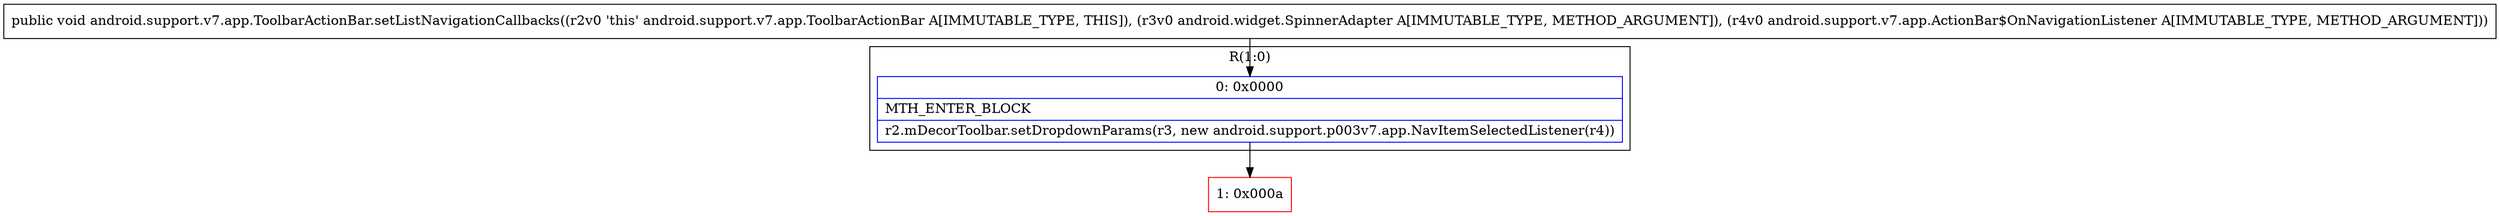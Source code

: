 digraph "CFG forandroid.support.v7.app.ToolbarActionBar.setListNavigationCallbacks(Landroid\/widget\/SpinnerAdapter;Landroid\/support\/v7\/app\/ActionBar$OnNavigationListener;)V" {
subgraph cluster_Region_74007913 {
label = "R(1:0)";
node [shape=record,color=blue];
Node_0 [shape=record,label="{0\:\ 0x0000|MTH_ENTER_BLOCK\l|r2.mDecorToolbar.setDropdownParams(r3, new android.support.p003v7.app.NavItemSelectedListener(r4))\l}"];
}
Node_1 [shape=record,color=red,label="{1\:\ 0x000a}"];
MethodNode[shape=record,label="{public void android.support.v7.app.ToolbarActionBar.setListNavigationCallbacks((r2v0 'this' android.support.v7.app.ToolbarActionBar A[IMMUTABLE_TYPE, THIS]), (r3v0 android.widget.SpinnerAdapter A[IMMUTABLE_TYPE, METHOD_ARGUMENT]), (r4v0 android.support.v7.app.ActionBar$OnNavigationListener A[IMMUTABLE_TYPE, METHOD_ARGUMENT])) }"];
MethodNode -> Node_0;
Node_0 -> Node_1;
}

